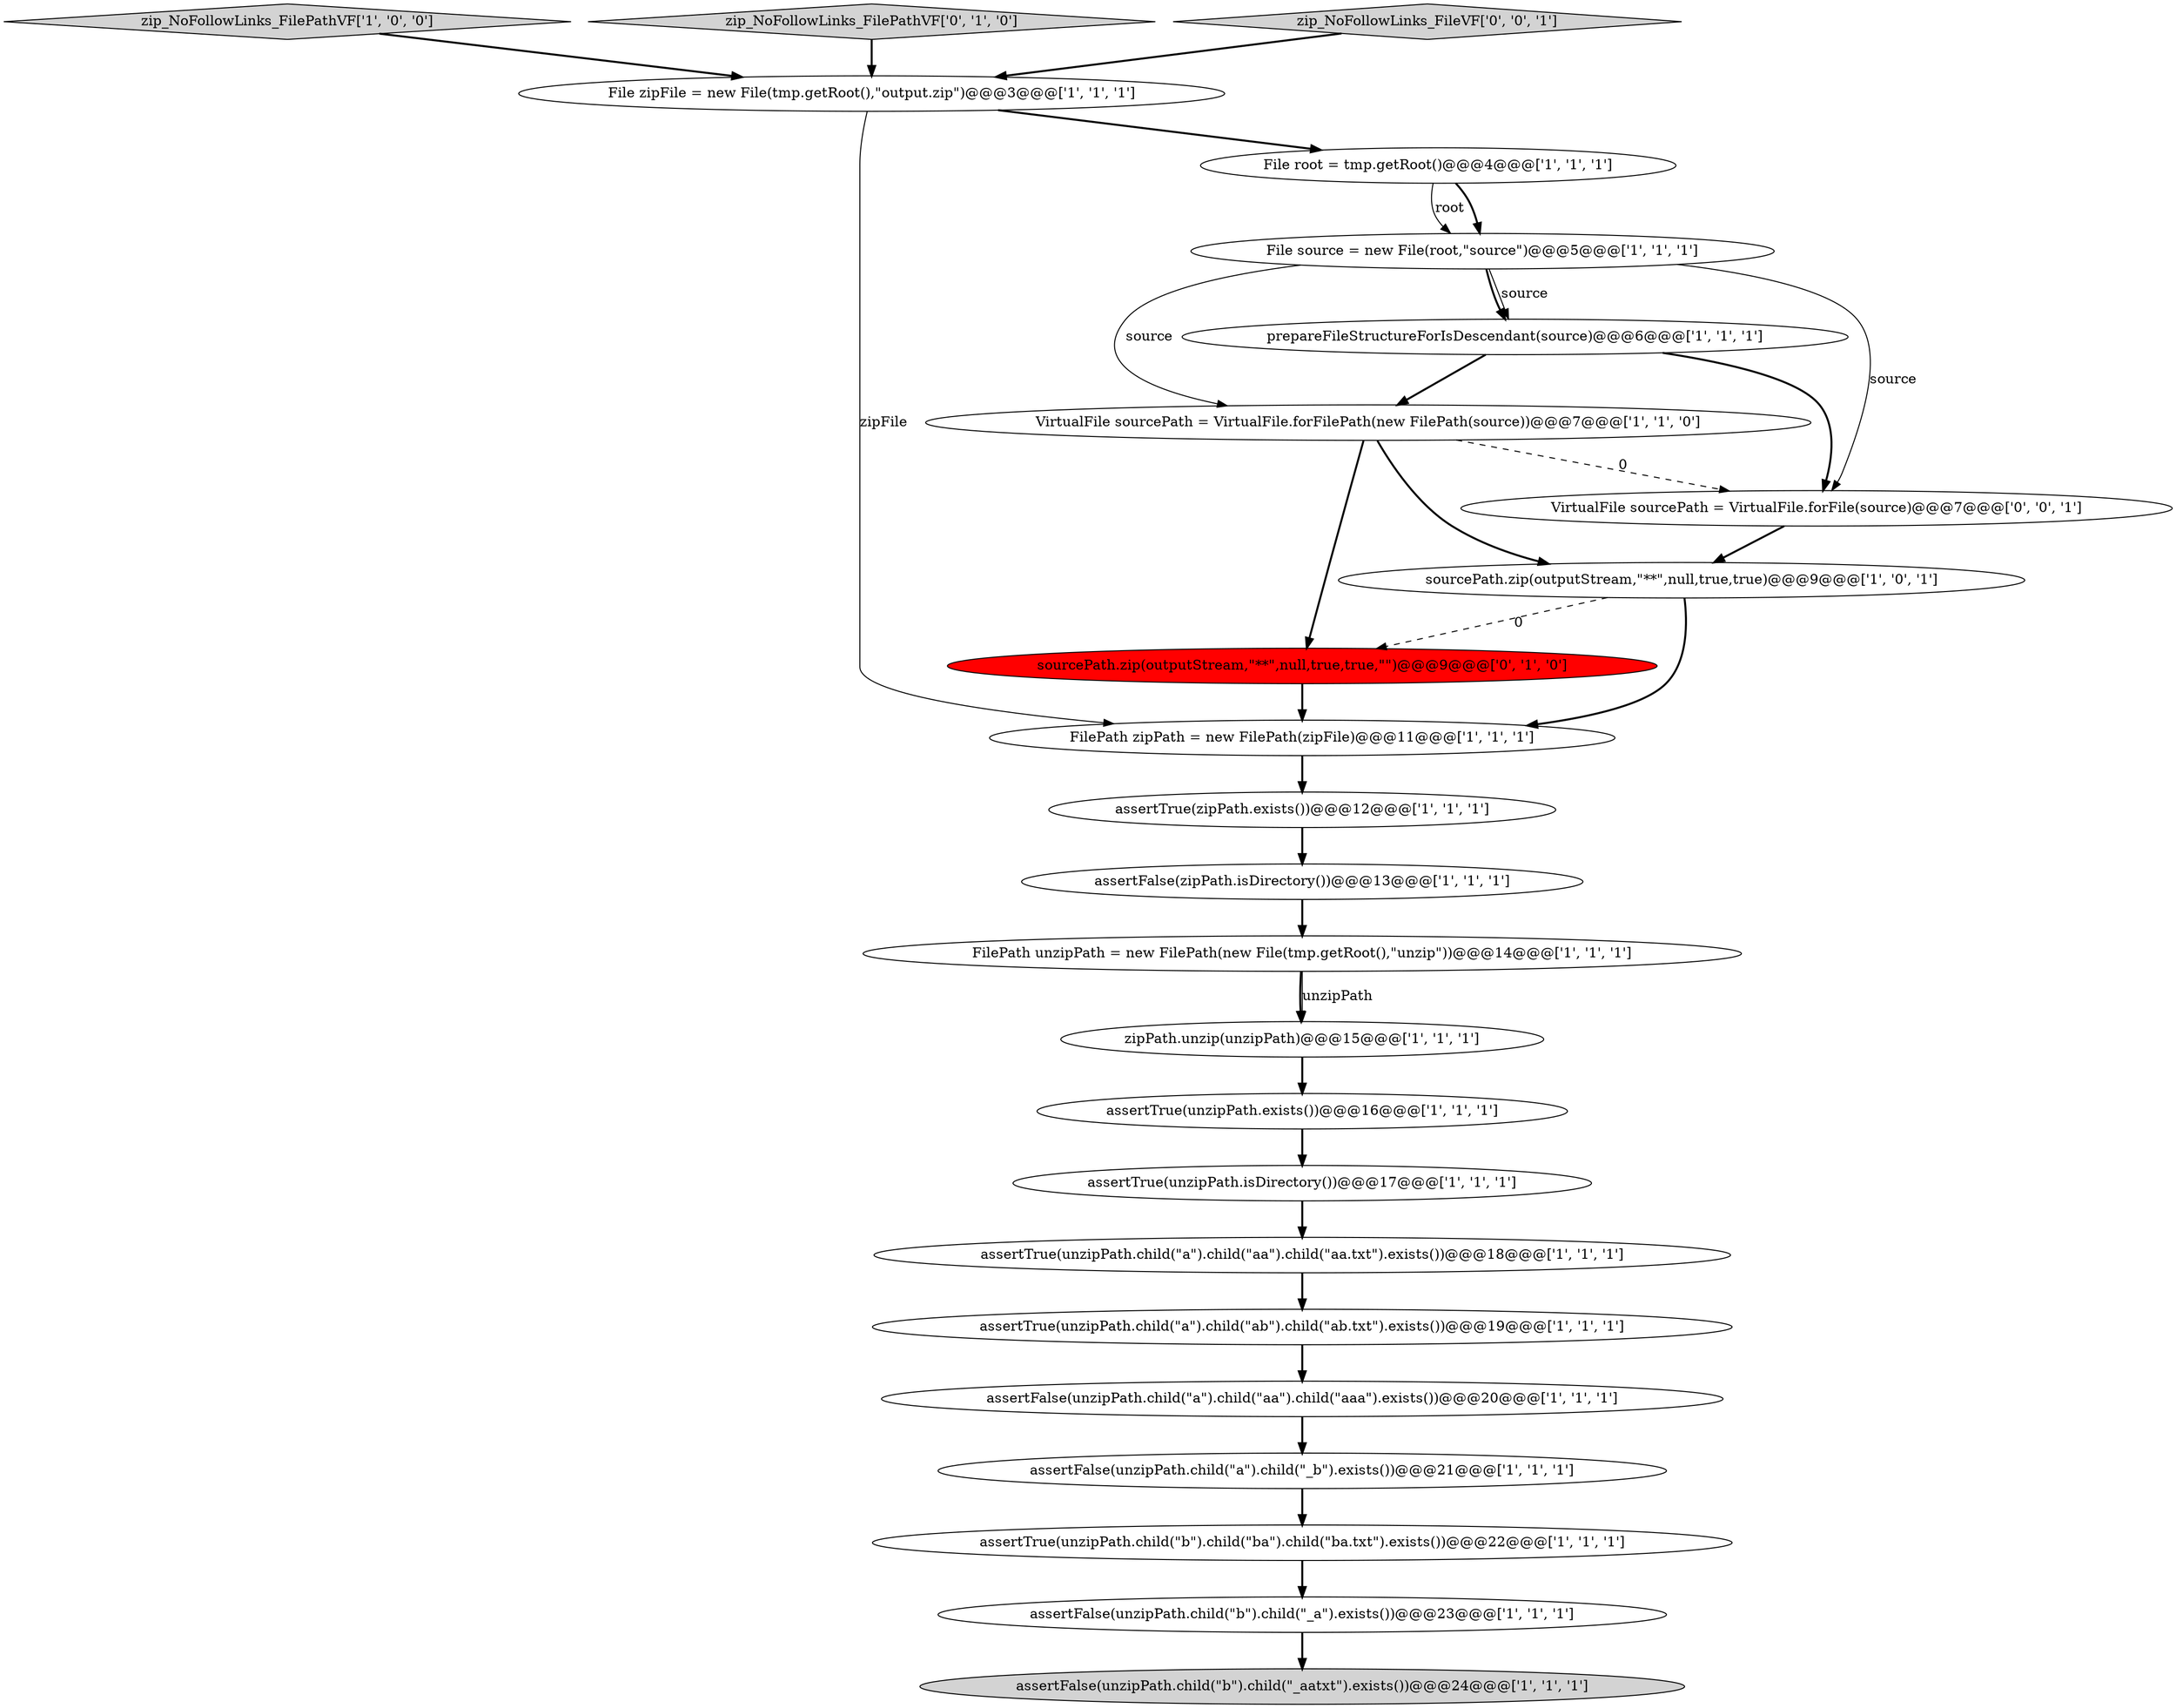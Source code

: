 digraph {
10 [style = filled, label = "File source = new File(root,\"source\")@@@5@@@['1', '1', '1']", fillcolor = white, shape = ellipse image = "AAA0AAABBB1BBB"];
19 [style = filled, label = "assertTrue(zipPath.exists())@@@12@@@['1', '1', '1']", fillcolor = white, shape = ellipse image = "AAA0AAABBB1BBB"];
2 [style = filled, label = "zip_NoFollowLinks_FilePathVF['1', '0', '0']", fillcolor = lightgray, shape = diamond image = "AAA0AAABBB1BBB"];
20 [style = filled, label = "zipPath.unzip(unzipPath)@@@15@@@['1', '1', '1']", fillcolor = white, shape = ellipse image = "AAA0AAABBB1BBB"];
8 [style = filled, label = "FilePath unzipPath = new FilePath(new File(tmp.getRoot(),\"unzip\"))@@@14@@@['1', '1', '1']", fillcolor = white, shape = ellipse image = "AAA0AAABBB1BBB"];
15 [style = filled, label = "VirtualFile sourcePath = VirtualFile.forFilePath(new FilePath(source))@@@7@@@['1', '1', '0']", fillcolor = white, shape = ellipse image = "AAA0AAABBB1BBB"];
22 [style = filled, label = "zip_NoFollowLinks_FilePathVF['0', '1', '0']", fillcolor = lightgray, shape = diamond image = "AAA0AAABBB2BBB"];
4 [style = filled, label = "assertFalse(zipPath.isDirectory())@@@13@@@['1', '1', '1']", fillcolor = white, shape = ellipse image = "AAA0AAABBB1BBB"];
12 [style = filled, label = "assertTrue(unzipPath.isDirectory())@@@17@@@['1', '1', '1']", fillcolor = white, shape = ellipse image = "AAA0AAABBB1BBB"];
23 [style = filled, label = "zip_NoFollowLinks_FileVF['0', '0', '1']", fillcolor = lightgray, shape = diamond image = "AAA0AAABBB3BBB"];
18 [style = filled, label = "assertTrue(unzipPath.exists())@@@16@@@['1', '1', '1']", fillcolor = white, shape = ellipse image = "AAA0AAABBB1BBB"];
0 [style = filled, label = "assertFalse(unzipPath.child(\"a\").child(\"aa\").child(\"aaa\").exists())@@@20@@@['1', '1', '1']", fillcolor = white, shape = ellipse image = "AAA0AAABBB1BBB"];
14 [style = filled, label = "assertFalse(unzipPath.child(\"b\").child(\"_a\").exists())@@@23@@@['1', '1', '1']", fillcolor = white, shape = ellipse image = "AAA0AAABBB1BBB"];
6 [style = filled, label = "assertFalse(unzipPath.child(\"b\").child(\"_aatxt\").exists())@@@24@@@['1', '1', '1']", fillcolor = lightgray, shape = ellipse image = "AAA0AAABBB1BBB"];
17 [style = filled, label = "File zipFile = new File(tmp.getRoot(),\"output.zip\")@@@3@@@['1', '1', '1']", fillcolor = white, shape = ellipse image = "AAA0AAABBB1BBB"];
13 [style = filled, label = "assertFalse(unzipPath.child(\"a\").child(\"_b\").exists())@@@21@@@['1', '1', '1']", fillcolor = white, shape = ellipse image = "AAA0AAABBB1BBB"];
1 [style = filled, label = "assertTrue(unzipPath.child(\"a\").child(\"ab\").child(\"ab.txt\").exists())@@@19@@@['1', '1', '1']", fillcolor = white, shape = ellipse image = "AAA0AAABBB1BBB"];
16 [style = filled, label = "sourcePath.zip(outputStream,\"**\",null,true,true)@@@9@@@['1', '0', '1']", fillcolor = white, shape = ellipse image = "AAA0AAABBB1BBB"];
9 [style = filled, label = "assertTrue(unzipPath.child(\"b\").child(\"ba\").child(\"ba.txt\").exists())@@@22@@@['1', '1', '1']", fillcolor = white, shape = ellipse image = "AAA0AAABBB1BBB"];
24 [style = filled, label = "VirtualFile sourcePath = VirtualFile.forFile(source)@@@7@@@['0', '0', '1']", fillcolor = white, shape = ellipse image = "AAA0AAABBB3BBB"];
7 [style = filled, label = "prepareFileStructureForIsDescendant(source)@@@6@@@['1', '1', '1']", fillcolor = white, shape = ellipse image = "AAA0AAABBB1BBB"];
11 [style = filled, label = "FilePath zipPath = new FilePath(zipFile)@@@11@@@['1', '1', '1']", fillcolor = white, shape = ellipse image = "AAA0AAABBB1BBB"];
21 [style = filled, label = "sourcePath.zip(outputStream,\"**\",null,true,true,\"\")@@@9@@@['0', '1', '0']", fillcolor = red, shape = ellipse image = "AAA1AAABBB2BBB"];
3 [style = filled, label = "File root = tmp.getRoot()@@@4@@@['1', '1', '1']", fillcolor = white, shape = ellipse image = "AAA0AAABBB1BBB"];
5 [style = filled, label = "assertTrue(unzipPath.child(\"a\").child(\"aa\").child(\"aa.txt\").exists())@@@18@@@['1', '1', '1']", fillcolor = white, shape = ellipse image = "AAA0AAABBB1BBB"];
2->17 [style = bold, label=""];
16->11 [style = bold, label=""];
12->5 [style = bold, label=""];
0->13 [style = bold, label=""];
10->15 [style = solid, label="source"];
10->7 [style = solid, label="source"];
15->21 [style = bold, label=""];
15->24 [style = dashed, label="0"];
18->12 [style = bold, label=""];
17->11 [style = solid, label="zipFile"];
1->0 [style = bold, label=""];
11->19 [style = bold, label=""];
15->16 [style = bold, label=""];
10->7 [style = bold, label=""];
16->21 [style = dashed, label="0"];
20->18 [style = bold, label=""];
3->10 [style = bold, label=""];
5->1 [style = bold, label=""];
24->16 [style = bold, label=""];
7->24 [style = bold, label=""];
8->20 [style = bold, label=""];
21->11 [style = bold, label=""];
10->24 [style = solid, label="source"];
8->20 [style = solid, label="unzipPath"];
9->14 [style = bold, label=""];
17->3 [style = bold, label=""];
22->17 [style = bold, label=""];
7->15 [style = bold, label=""];
4->8 [style = bold, label=""];
23->17 [style = bold, label=""];
19->4 [style = bold, label=""];
13->9 [style = bold, label=""];
3->10 [style = solid, label="root"];
14->6 [style = bold, label=""];
}
